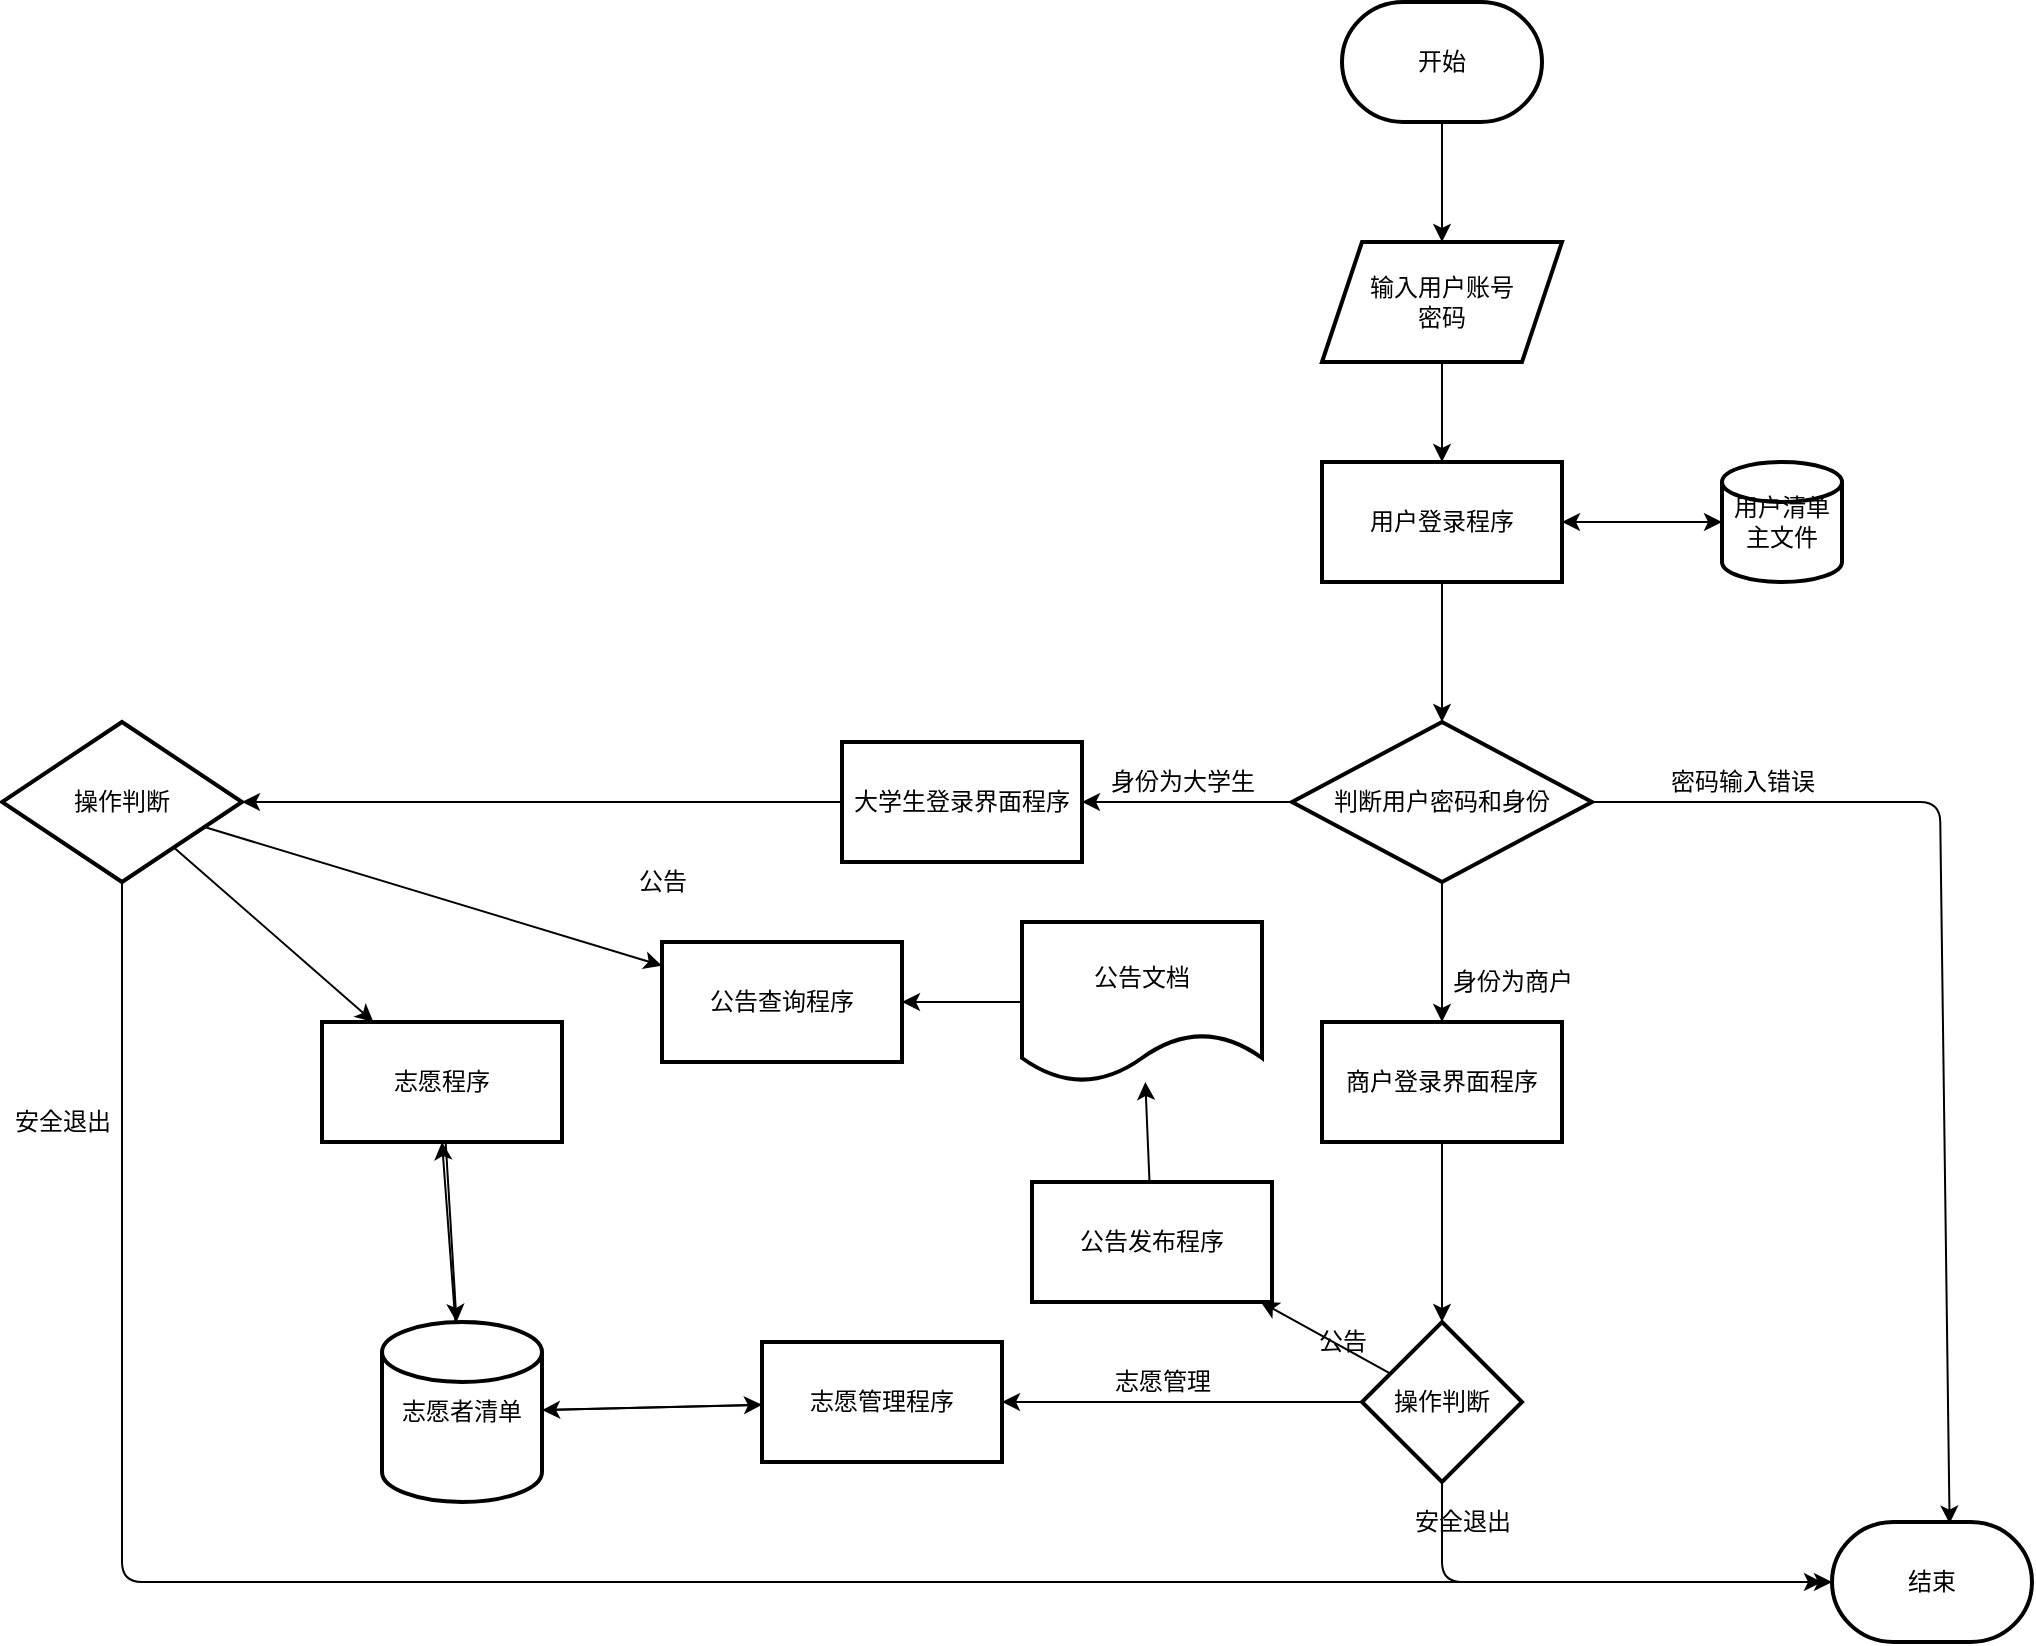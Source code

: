 <mxfile>
    <diagram id="QtzInjxHLU12eXAC0rWV" name="第 1 页">
        <mxGraphModel dx="1616" dy="574" grid="1" gridSize="10" guides="1" tooltips="1" connect="1" arrows="1" fold="1" page="1" pageScale="1" pageWidth="827" pageHeight="1169" math="0" shadow="0">
            <root>
                <mxCell id="0"/>
                <mxCell id="1" parent="0"/>
                <mxCell id="9" value="" style="edgeStyle=none;html=1;" edge="1" parent="1" source="2" target="8">
                    <mxGeometry relative="1" as="geometry"/>
                </mxCell>
                <mxCell id="2" value="开始" style="strokeWidth=2;html=1;shape=mxgraph.flowchart.terminator;whiteSpace=wrap;" vertex="1" parent="1">
                    <mxGeometry x="320" y="310" width="100" height="60" as="geometry"/>
                </mxCell>
                <mxCell id="13" value="" style="edgeStyle=none;html=1;" edge="1" parent="1" source="8" target="12">
                    <mxGeometry relative="1" as="geometry"/>
                </mxCell>
                <mxCell id="8" value="输入用户账号&lt;br&gt;密码" style="shape=parallelogram;perimeter=parallelogramPerimeter;whiteSpace=wrap;html=1;fixedSize=1;strokeWidth=2;" vertex="1" parent="1">
                    <mxGeometry x="310" y="430" width="120" height="60" as="geometry"/>
                </mxCell>
                <mxCell id="16" style="edgeStyle=none;html=1;exitX=1;exitY=0.5;exitDx=0;exitDy=0;" edge="1" parent="1" source="12" target="14">
                    <mxGeometry relative="1" as="geometry"/>
                </mxCell>
                <mxCell id="18" value="" style="edgeStyle=none;html=1;" edge="1" parent="1" source="12" target="17">
                    <mxGeometry relative="1" as="geometry"/>
                </mxCell>
                <mxCell id="12" value="用户登录程序" style="whiteSpace=wrap;html=1;strokeWidth=2;" vertex="1" parent="1">
                    <mxGeometry x="310" y="540" width="120" height="60" as="geometry"/>
                </mxCell>
                <mxCell id="15" value="" style="edgeStyle=none;html=1;" edge="1" parent="1" source="14" target="12">
                    <mxGeometry relative="1" as="geometry"/>
                </mxCell>
                <mxCell id="14" value="用户清单主文件" style="strokeWidth=2;html=1;shape=mxgraph.flowchart.database;whiteSpace=wrap;" vertex="1" parent="1">
                    <mxGeometry x="510" y="540" width="60" height="60" as="geometry"/>
                </mxCell>
                <mxCell id="20" style="edgeStyle=none;html=1;exitX=1;exitY=0.5;exitDx=0;exitDy=0;entryX=0.588;entryY=0.013;entryDx=0;entryDy=0;entryPerimeter=0;" edge="1" parent="1" source="17" target="19">
                    <mxGeometry relative="1" as="geometry">
                        <Array as="points">
                            <mxPoint x="619" y="710"/>
                        </Array>
                    </mxGeometry>
                </mxCell>
                <mxCell id="23" value="" style="edgeStyle=none;html=1;" edge="1" parent="1" source="17" target="22">
                    <mxGeometry relative="1" as="geometry"/>
                </mxCell>
                <mxCell id="25" value="" style="edgeStyle=none;html=1;" edge="1" parent="1" source="17" target="24">
                    <mxGeometry relative="1" as="geometry"/>
                </mxCell>
                <mxCell id="17" value="判断用户密码和身份" style="rhombus;whiteSpace=wrap;html=1;strokeWidth=2;" vertex="1" parent="1">
                    <mxGeometry x="295" y="670" width="150" height="80" as="geometry"/>
                </mxCell>
                <mxCell id="19" value="结束" style="strokeWidth=2;html=1;shape=mxgraph.flowchart.terminator;whiteSpace=wrap;" vertex="1" parent="1">
                    <mxGeometry x="565" y="1070" width="100" height="60" as="geometry"/>
                </mxCell>
                <mxCell id="21" value="密码输入错误" style="text;html=1;align=center;verticalAlign=middle;resizable=0;points=[];autosize=1;strokeColor=none;fillColor=none;" vertex="1" parent="1">
                    <mxGeometry x="475" y="690" width="90" height="20" as="geometry"/>
                </mxCell>
                <mxCell id="27" value="" style="edgeStyle=none;html=1;" edge="1" parent="1" source="22" target="26">
                    <mxGeometry relative="1" as="geometry"/>
                </mxCell>
                <mxCell id="22" value="大学生登录界面程序" style="whiteSpace=wrap;html=1;strokeWidth=2;" vertex="1" parent="1">
                    <mxGeometry x="70" y="680" width="120" height="60" as="geometry"/>
                </mxCell>
                <mxCell id="37" value="" style="edgeStyle=none;html=1;" edge="1" parent="1" source="24" target="36">
                    <mxGeometry relative="1" as="geometry"/>
                </mxCell>
                <mxCell id="24" value="商户登录界面程序" style="whiteSpace=wrap;html=1;strokeWidth=2;" vertex="1" parent="1">
                    <mxGeometry x="310" y="820" width="120" height="60" as="geometry"/>
                </mxCell>
                <mxCell id="35" value="" style="edgeStyle=none;html=1;" edge="1" parent="1" source="26" target="34">
                    <mxGeometry relative="1" as="geometry"/>
                </mxCell>
                <mxCell id="54" value="" style="edgeStyle=none;html=1;" edge="1" parent="1" source="26" target="53">
                    <mxGeometry relative="1" as="geometry"/>
                </mxCell>
                <mxCell id="57" style="edgeStyle=none;html=1;exitX=0.5;exitY=1;exitDx=0;exitDy=0;" edge="1" parent="1" source="26" target="19">
                    <mxGeometry relative="1" as="geometry">
                        <mxPoint x="120" y="1110" as="targetPoint"/>
                        <Array as="points">
                            <mxPoint x="-290" y="1100"/>
                        </Array>
                    </mxGeometry>
                </mxCell>
                <mxCell id="26" value="操作判断" style="rhombus;whiteSpace=wrap;html=1;strokeWidth=2;" vertex="1" parent="1">
                    <mxGeometry x="-350" y="670" width="120" height="80" as="geometry"/>
                </mxCell>
                <mxCell id="29" value="身份为大学生" style="text;html=1;align=center;verticalAlign=middle;resizable=0;points=[];autosize=1;strokeColor=none;fillColor=none;" vertex="1" parent="1">
                    <mxGeometry x="195" y="690" width="90" height="20" as="geometry"/>
                </mxCell>
                <mxCell id="30" value="身份为商户" style="text;html=1;align=center;verticalAlign=middle;resizable=0;points=[];autosize=1;strokeColor=none;fillColor=none;" vertex="1" parent="1">
                    <mxGeometry x="365" y="790" width="80" height="20" as="geometry"/>
                </mxCell>
                <mxCell id="31" value="公告" style="text;html=1;align=center;verticalAlign=middle;resizable=0;points=[];autosize=1;strokeColor=none;fillColor=none;" vertex="1" parent="1">
                    <mxGeometry x="-40" y="740" width="40" height="20" as="geometry"/>
                </mxCell>
                <mxCell id="34" value="公告查询程序" style="whiteSpace=wrap;html=1;strokeWidth=2;" vertex="1" parent="1">
                    <mxGeometry x="-20" y="780" width="120" height="60" as="geometry"/>
                </mxCell>
                <mxCell id="39" value="" style="edgeStyle=none;html=1;" edge="1" parent="1" source="36" target="38">
                    <mxGeometry relative="1" as="geometry"/>
                </mxCell>
                <mxCell id="47" value="" style="edgeStyle=none;html=1;" edge="1" parent="1" source="36" target="46">
                    <mxGeometry relative="1" as="geometry"/>
                </mxCell>
                <mxCell id="59" style="edgeStyle=none;html=1;exitX=0.5;exitY=1;exitDx=0;exitDy=0;" edge="1" parent="1" source="36">
                    <mxGeometry relative="1" as="geometry">
                        <mxPoint x="560" y="1100" as="targetPoint"/>
                        <Array as="points">
                            <mxPoint x="370" y="1100"/>
                        </Array>
                    </mxGeometry>
                </mxCell>
                <mxCell id="36" value="操作判断" style="rhombus;whiteSpace=wrap;html=1;strokeWidth=2;" vertex="1" parent="1">
                    <mxGeometry x="330" y="970" width="80" height="80" as="geometry"/>
                </mxCell>
                <mxCell id="44" value="" style="edgeStyle=none;html=1;" edge="1" parent="1" source="38" target="43">
                    <mxGeometry relative="1" as="geometry"/>
                </mxCell>
                <mxCell id="38" value="公告发布程序" style="whiteSpace=wrap;html=1;strokeWidth=2;" vertex="1" parent="1">
                    <mxGeometry x="165" y="900" width="120" height="60" as="geometry"/>
                </mxCell>
                <mxCell id="40" value="公告" style="text;html=1;align=center;verticalAlign=middle;resizable=0;points=[];autosize=1;strokeColor=none;fillColor=none;" vertex="1" parent="1">
                    <mxGeometry x="300" y="970" width="40" height="20" as="geometry"/>
                </mxCell>
                <mxCell id="45" value="" style="edgeStyle=none;html=1;" edge="1" parent="1" source="43" target="34">
                    <mxGeometry relative="1" as="geometry"/>
                </mxCell>
                <mxCell id="43" value="公告文档" style="shape=document;whiteSpace=wrap;html=1;boundedLbl=1;strokeWidth=2;" vertex="1" parent="1">
                    <mxGeometry x="160" y="770" width="120" height="80" as="geometry"/>
                </mxCell>
                <mxCell id="52" style="edgeStyle=none;html=1;" edge="1" parent="1" source="46" target="50">
                    <mxGeometry relative="1" as="geometry"/>
                </mxCell>
                <mxCell id="46" value="志愿管理程序" style="whiteSpace=wrap;html=1;strokeWidth=2;" vertex="1" parent="1">
                    <mxGeometry x="30" y="980" width="120" height="60" as="geometry"/>
                </mxCell>
                <mxCell id="48" value="志愿管理" style="text;html=1;align=center;verticalAlign=middle;resizable=0;points=[];autosize=1;strokeColor=none;fillColor=none;" vertex="1" parent="1">
                    <mxGeometry x="200" y="990" width="60" height="20" as="geometry"/>
                </mxCell>
                <mxCell id="51" value="" style="edgeStyle=none;html=1;" edge="1" parent="1" source="50" target="46">
                    <mxGeometry relative="1" as="geometry"/>
                </mxCell>
                <mxCell id="56" style="edgeStyle=none;html=1;entryX=0.5;entryY=1;entryDx=0;entryDy=0;" edge="1" parent="1" source="50" target="53">
                    <mxGeometry relative="1" as="geometry"/>
                </mxCell>
                <mxCell id="50" value="志愿者清单" style="strokeWidth=2;html=1;shape=mxgraph.flowchart.database;whiteSpace=wrap;" vertex="1" parent="1">
                    <mxGeometry x="-160" y="970" width="80" height="90" as="geometry"/>
                </mxCell>
                <mxCell id="55" value="" style="edgeStyle=none;html=1;" edge="1" parent="1" source="53" target="50">
                    <mxGeometry relative="1" as="geometry"/>
                </mxCell>
                <mxCell id="53" value="志愿程序" style="whiteSpace=wrap;html=1;strokeWidth=2;" vertex="1" parent="1">
                    <mxGeometry x="-190" y="820" width="120" height="60" as="geometry"/>
                </mxCell>
                <mxCell id="58" value="安全退出" style="text;html=1;align=center;verticalAlign=middle;resizable=0;points=[];autosize=1;strokeColor=none;fillColor=none;" vertex="1" parent="1">
                    <mxGeometry x="-350" y="860" width="60" height="20" as="geometry"/>
                </mxCell>
                <mxCell id="60" value="安全退出" style="text;html=1;align=center;verticalAlign=middle;resizable=0;points=[];autosize=1;strokeColor=none;fillColor=none;" vertex="1" parent="1">
                    <mxGeometry x="350" y="1060" width="60" height="20" as="geometry"/>
                </mxCell>
            </root>
        </mxGraphModel>
    </diagram>
</mxfile>